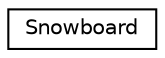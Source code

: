 digraph "Graficzna hierarchia klas"
{
  edge [fontname="Helvetica",fontsize="10",labelfontname="Helvetica",labelfontsize="10"];
  node [fontname="Helvetica",fontsize="10",shape=record];
  rankdir="LR";
  Node0 [label="Snowboard",height=0.2,width=0.4,color="black", fillcolor="white", style="filled",URL="$class_snowboard.html"];
}
